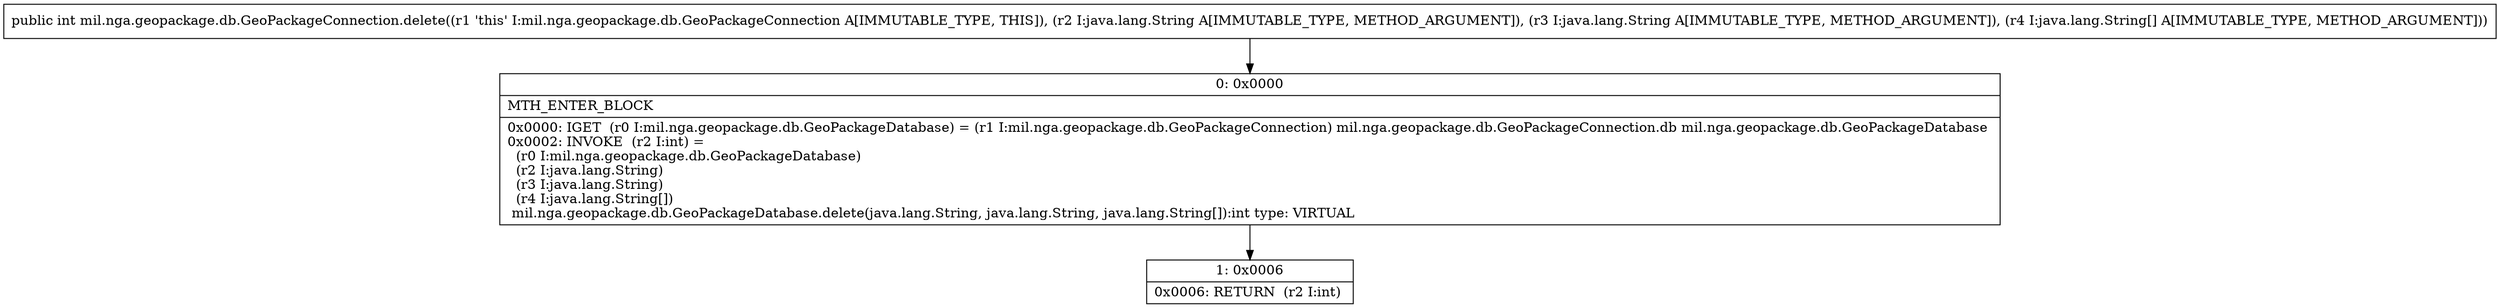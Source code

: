 digraph "CFG formil.nga.geopackage.db.GeoPackageConnection.delete(Ljava\/lang\/String;Ljava\/lang\/String;[Ljava\/lang\/String;)I" {
Node_0 [shape=record,label="{0\:\ 0x0000|MTH_ENTER_BLOCK\l|0x0000: IGET  (r0 I:mil.nga.geopackage.db.GeoPackageDatabase) = (r1 I:mil.nga.geopackage.db.GeoPackageConnection) mil.nga.geopackage.db.GeoPackageConnection.db mil.nga.geopackage.db.GeoPackageDatabase \l0x0002: INVOKE  (r2 I:int) = \l  (r0 I:mil.nga.geopackage.db.GeoPackageDatabase)\l  (r2 I:java.lang.String)\l  (r3 I:java.lang.String)\l  (r4 I:java.lang.String[])\l mil.nga.geopackage.db.GeoPackageDatabase.delete(java.lang.String, java.lang.String, java.lang.String[]):int type: VIRTUAL \l}"];
Node_1 [shape=record,label="{1\:\ 0x0006|0x0006: RETURN  (r2 I:int) \l}"];
MethodNode[shape=record,label="{public int mil.nga.geopackage.db.GeoPackageConnection.delete((r1 'this' I:mil.nga.geopackage.db.GeoPackageConnection A[IMMUTABLE_TYPE, THIS]), (r2 I:java.lang.String A[IMMUTABLE_TYPE, METHOD_ARGUMENT]), (r3 I:java.lang.String A[IMMUTABLE_TYPE, METHOD_ARGUMENT]), (r4 I:java.lang.String[] A[IMMUTABLE_TYPE, METHOD_ARGUMENT])) }"];
MethodNode -> Node_0;
Node_0 -> Node_1;
}

